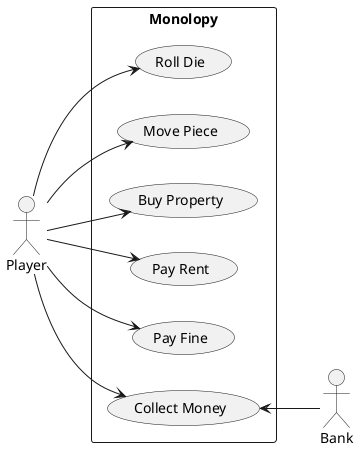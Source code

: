 @startuml use_case_diagram
left to right direction
actor "Player" as P
actor "Bank" as B

rectangle Monolopy {
    usecase "Roll Die" as rd
    usecase "Move Piece" as mp
    usecase "Buy Property" as bp
    usecase "Pay Rent" as pr
    usecase "Pay Fine" as pf
    usecase "Collect Money" as cm
}
P --> rd
P --> mp
P --> bp
P --> pr
P --> pf
P --> cm
cm <-- B
@enduml